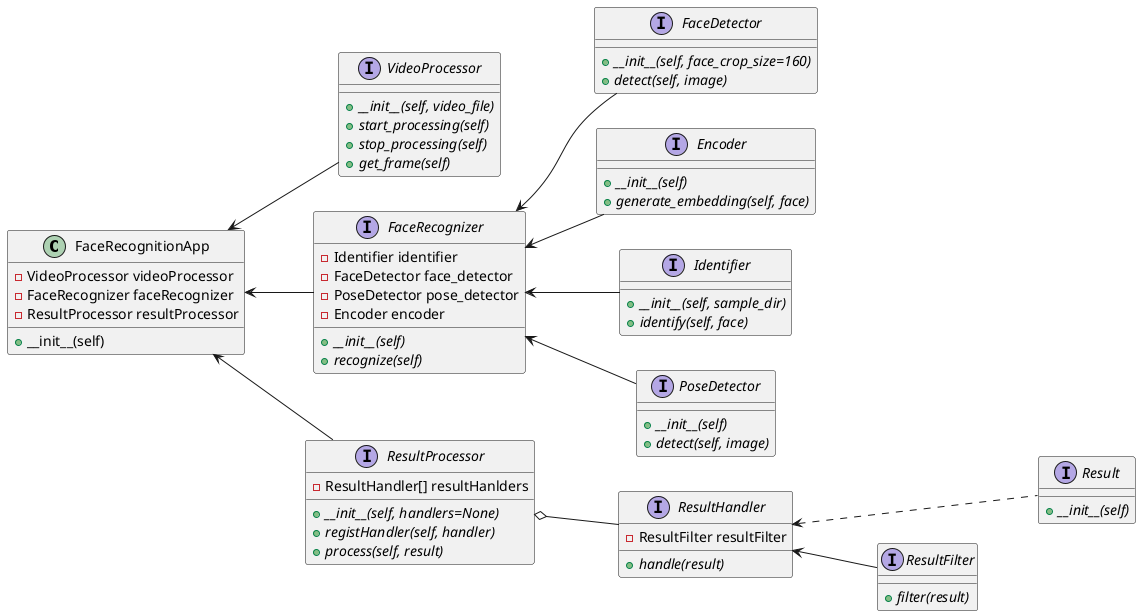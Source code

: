 @startuml face_recognition_v2
left to right direction
class FaceRecognitionApp{
    - VideoProcessor videoProcessor
    - FaceRecognizer faceRecognizer
    - ResultProcessor resultProcessor
    + __init__(self)
}
interface VideoProcessor{
    +{abstract} __init__(self, video_file)
    + {abstract}  start_processing(self)
    + {abstract}  stop_processing(self)
    + {abstract}  get_frame(self)
}

interface FaceDetector{
    + {abstract}__init__(self, face_crop_size=160)
    + {abstract}detect(self, image)
}

interface Encoder{
    + {abstract}__init__(self)
    + {abstract}generate_embedding(self, face)
}

interface Identifier{
    + {abstract}__init__(self, sample_dir)
    + {abstract}identify(self, face)
}

interface PoseDetector{
    + {abstract}__init__(self)
    + {abstract}detect(self, image)
}

interface FaceRecognizer{
    - Identifier identifier
    - FaceDetector face_detector
    - PoseDetector pose_detector
    - Encoder encoder
    + {abstract}  __init__(self)
    + {abstract}  recognize(self)
}

interface Result{
    + {abstract}__init__(self)
}

interface ResultFilter{
    + {abstract} filter(result)
}

interface ResultHandler{
    - ResultFilter resultFilter
    + {abstract}handle(result)
}

interface ResultProcessor{
    - ResultHandler[] resultHanlders
    + {abstract}__init__(self, handlers=None)
    + {abstract}registHandler(self, handler)
    + {abstract}process(self, result)
}

ResultProcessor o-- ResultHandler
FaceRecognizer <-- FaceDetector
FaceRecognizer <-- PoseDetector
FaceRecognizer <-- Identifier
FaceRecognizer <-- Encoder

FaceRecognitionApp <-- VideoProcessor
FaceRecognitionApp <-- FaceRecognizer
FaceRecognitionApp <-- ResultProcessor


ResultHandler <... Result
ResultHandler <-- ResultFilter
@enduml